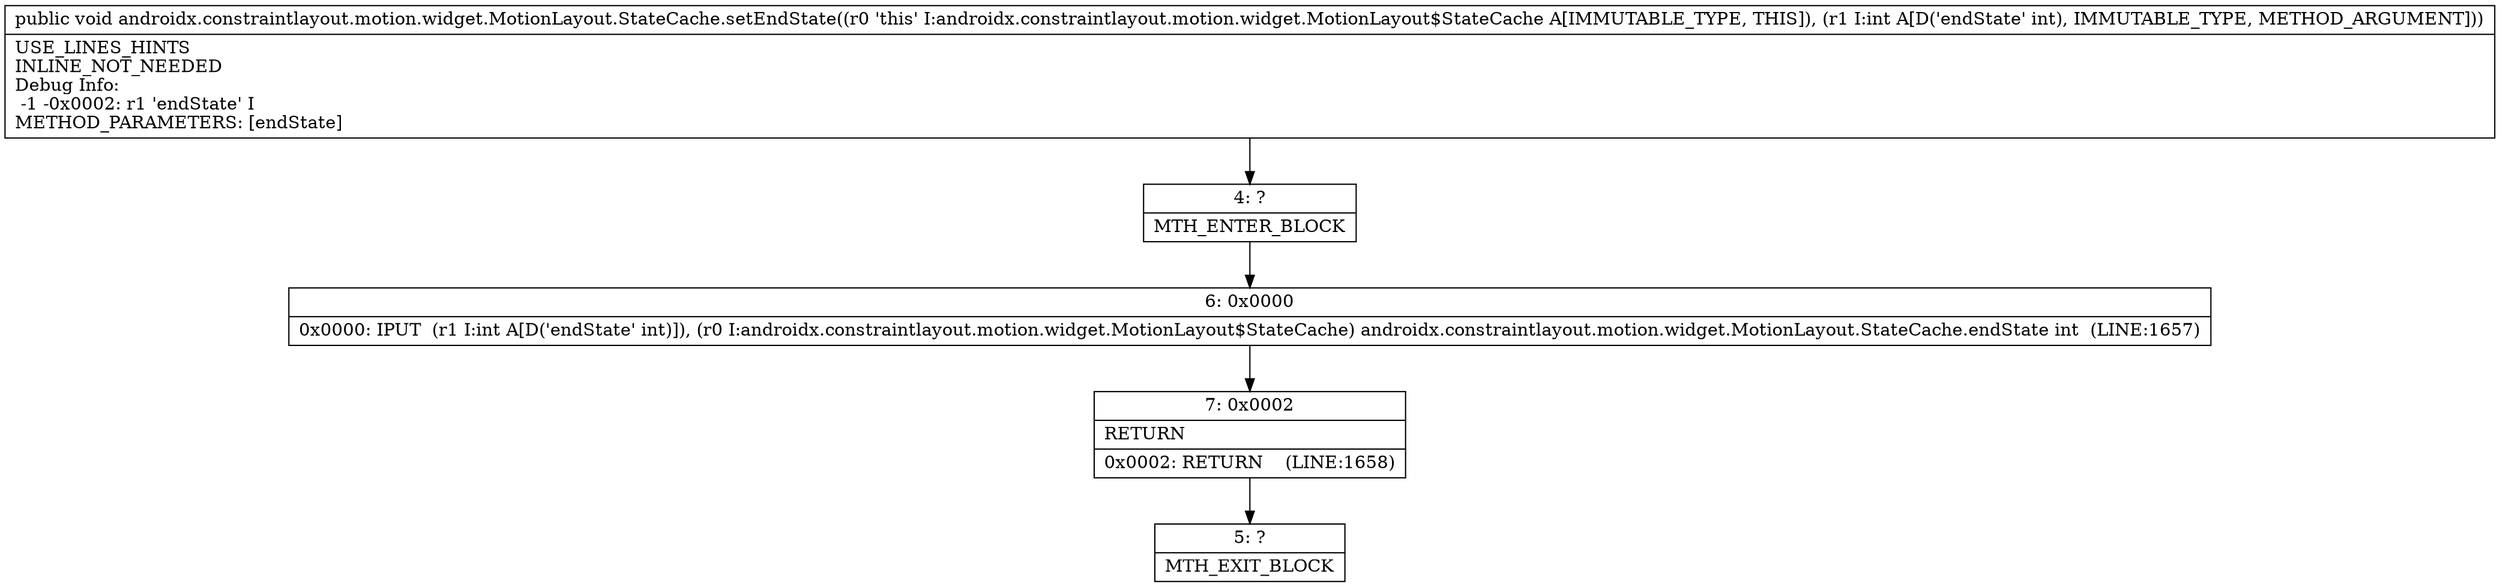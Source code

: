 digraph "CFG forandroidx.constraintlayout.motion.widget.MotionLayout.StateCache.setEndState(I)V" {
Node_4 [shape=record,label="{4\:\ ?|MTH_ENTER_BLOCK\l}"];
Node_6 [shape=record,label="{6\:\ 0x0000|0x0000: IPUT  (r1 I:int A[D('endState' int)]), (r0 I:androidx.constraintlayout.motion.widget.MotionLayout$StateCache) androidx.constraintlayout.motion.widget.MotionLayout.StateCache.endState int  (LINE:1657)\l}"];
Node_7 [shape=record,label="{7\:\ 0x0002|RETURN\l|0x0002: RETURN    (LINE:1658)\l}"];
Node_5 [shape=record,label="{5\:\ ?|MTH_EXIT_BLOCK\l}"];
MethodNode[shape=record,label="{public void androidx.constraintlayout.motion.widget.MotionLayout.StateCache.setEndState((r0 'this' I:androidx.constraintlayout.motion.widget.MotionLayout$StateCache A[IMMUTABLE_TYPE, THIS]), (r1 I:int A[D('endState' int), IMMUTABLE_TYPE, METHOD_ARGUMENT]))  | USE_LINES_HINTS\lINLINE_NOT_NEEDED\lDebug Info:\l  \-1 \-0x0002: r1 'endState' I\lMETHOD_PARAMETERS: [endState]\l}"];
MethodNode -> Node_4;Node_4 -> Node_6;
Node_6 -> Node_7;
Node_7 -> Node_5;
}

